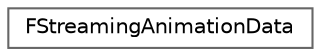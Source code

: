 digraph "Graphical Class Hierarchy"
{
 // INTERACTIVE_SVG=YES
 // LATEX_PDF_SIZE
  bgcolor="transparent";
  edge [fontname=Helvetica,fontsize=10,labelfontname=Helvetica,labelfontsize=10];
  node [fontname=Helvetica,fontsize=10,shape=box,height=0.2,width=0.4];
  rankdir="LR";
  Node0 [id="Node000000",label="FStreamingAnimationData",height=0.2,width=0.4,color="grey40", fillcolor="white", style="filled",URL="$df/dea/structFStreamingAnimationData.html",tooltip="Contains everything that will be needed by a Streamable Anim that's streaming in data."];
}
